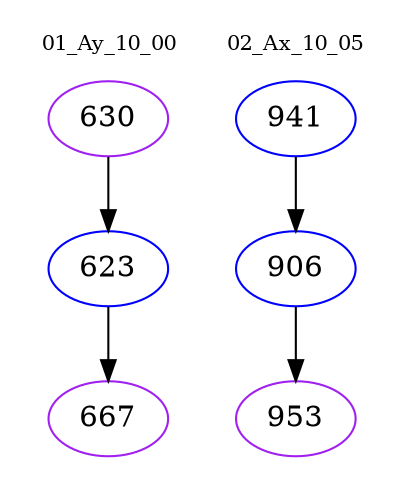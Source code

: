 digraph{
subgraph cluster_0 {
color = white
label = "01_Ay_10_00";
fontsize=10;
T0_630 [label="630", color="purple"]
T0_630 -> T0_623 [color="black"]
T0_623 [label="623", color="blue"]
T0_623 -> T0_667 [color="black"]
T0_667 [label="667", color="purple"]
}
subgraph cluster_1 {
color = white
label = "02_Ax_10_05";
fontsize=10;
T1_941 [label="941", color="blue"]
T1_941 -> T1_906 [color="black"]
T1_906 [label="906", color="blue"]
T1_906 -> T1_953 [color="black"]
T1_953 [label="953", color="purple"]
}
}
